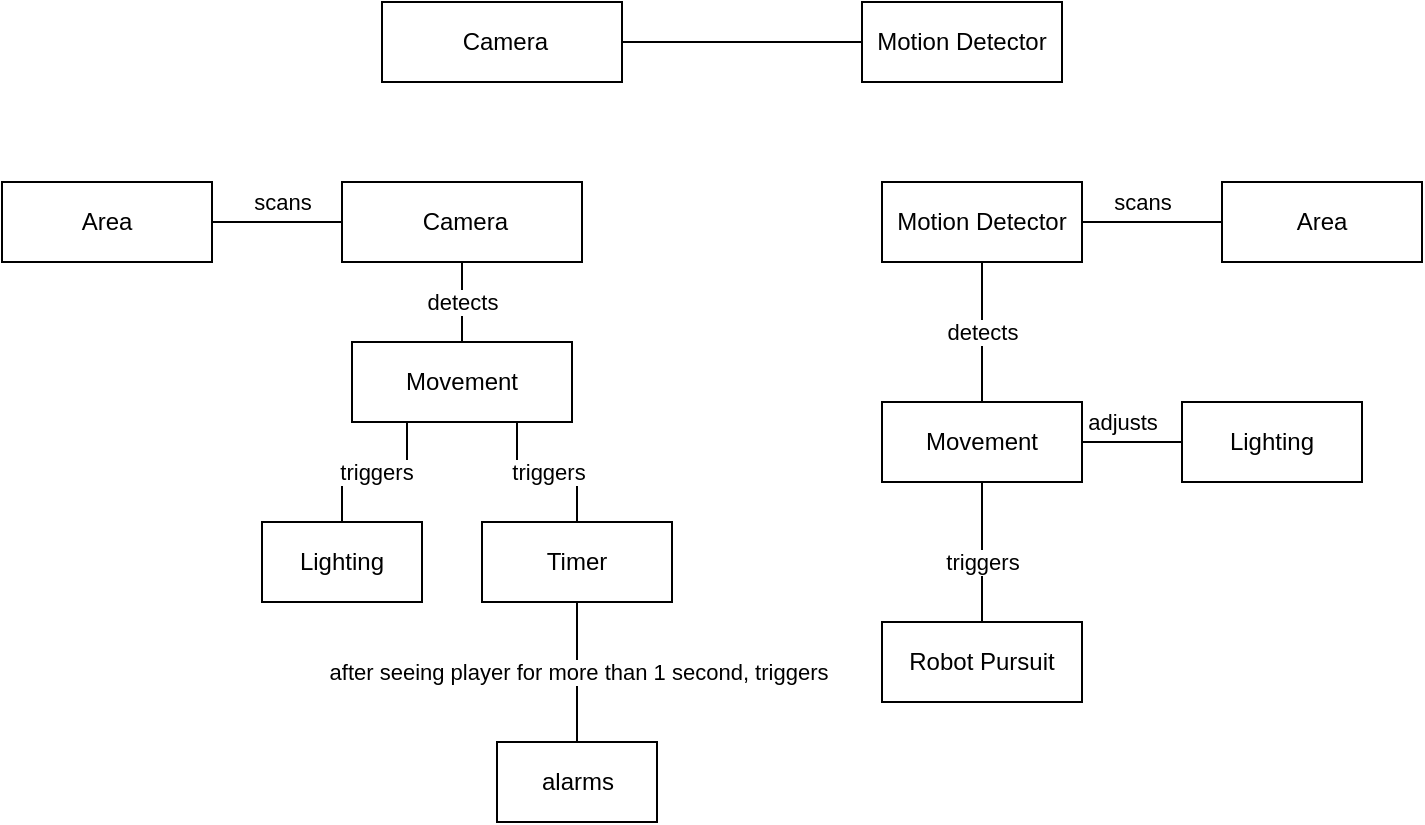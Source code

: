 <mxfile version="15.7.3" type="github">
  <diagram id="AEDi9TwQ1VaAHmFlA1zu" name="Page-1">
    <mxGraphModel dx="1422" dy="737" grid="1" gridSize="10" guides="1" tooltips="1" connect="1" arrows="1" fold="1" page="1" pageScale="1" pageWidth="850" pageHeight="1100" math="0" shadow="0">
      <root>
        <mxCell id="0" />
        <mxCell id="1" parent="0" />
        <mxCell id="_6JpONXqSh-gxluHiXGR-3" style="edgeStyle=orthogonalEdgeStyle;rounded=0;orthogonalLoop=1;jettySize=auto;html=1;exitX=1;exitY=0.5;exitDx=0;exitDy=0;endArrow=none;endFill=0;" edge="1" parent="1" source="viAdILlufs-KH7HVGw0T-1" target="_6JpONXqSh-gxluHiXGR-1">
          <mxGeometry relative="1" as="geometry" />
        </mxCell>
        <mxCell id="viAdILlufs-KH7HVGw0T-1" value="&amp;nbsp;Camera" style="rounded=0;whiteSpace=wrap;html=1;" parent="1" vertex="1">
          <mxGeometry x="220" y="150" width="120" height="40" as="geometry" />
        </mxCell>
        <mxCell id="_6JpONXqSh-gxluHiXGR-4" value="detects" style="edgeStyle=orthogonalEdgeStyle;rounded=0;orthogonalLoop=1;jettySize=auto;html=1;exitX=0.5;exitY=1;exitDx=0;exitDy=0;entryX=0.5;entryY=0;entryDx=0;entryDy=0;endArrow=none;endFill=0;" edge="1" parent="1" source="viAdILlufs-KH7HVGw0T-2" target="viAdILlufs-KH7HVGw0T-12">
          <mxGeometry relative="1" as="geometry" />
        </mxCell>
        <mxCell id="_6JpONXqSh-gxluHiXGR-7" value="scans" style="edgeStyle=orthogonalEdgeStyle;rounded=0;orthogonalLoop=1;jettySize=auto;html=1;exitX=1;exitY=0.5;exitDx=0;exitDy=0;entryX=0;entryY=0.5;entryDx=0;entryDy=0;endArrow=none;endFill=0;" edge="1" parent="1" source="viAdILlufs-KH7HVGw0T-2" target="viAdILlufs-KH7HVGw0T-14">
          <mxGeometry x="-0.143" y="10" relative="1" as="geometry">
            <mxPoint as="offset" />
          </mxGeometry>
        </mxCell>
        <mxCell id="viAdILlufs-KH7HVGw0T-2" value="Motion Detector" style="rounded=0;whiteSpace=wrap;html=1;" parent="1" vertex="1">
          <mxGeometry x="470" y="240" width="100" height="40" as="geometry" />
        </mxCell>
        <mxCell id="_6JpONXqSh-gxluHiXGR-9" value="triggers" style="edgeStyle=orthogonalEdgeStyle;rounded=0;orthogonalLoop=1;jettySize=auto;html=1;exitX=0.5;exitY=0;exitDx=0;exitDy=0;entryX=0.25;entryY=1;entryDx=0;entryDy=0;endArrow=none;endFill=0;" edge="1" parent="1" source="viAdILlufs-KH7HVGw0T-9" target="viAdILlufs-KH7HVGw0T-10">
          <mxGeometry relative="1" as="geometry" />
        </mxCell>
        <mxCell id="viAdILlufs-KH7HVGw0T-9" value="Lighting" style="rounded=0;whiteSpace=wrap;html=1;" parent="1" vertex="1">
          <mxGeometry x="160" y="410" width="80" height="40" as="geometry" />
        </mxCell>
        <mxCell id="_6JpONXqSh-gxluHiXGR-11" value="detects" style="edgeStyle=orthogonalEdgeStyle;rounded=0;orthogonalLoop=1;jettySize=auto;html=1;exitX=0.5;exitY=0;exitDx=0;exitDy=0;entryX=0.5;entryY=1;entryDx=0;entryDy=0;endArrow=none;endFill=0;" edge="1" parent="1" source="viAdILlufs-KH7HVGw0T-10" target="_6JpONXqSh-gxluHiXGR-2">
          <mxGeometry relative="1" as="geometry" />
        </mxCell>
        <mxCell id="_6JpONXqSh-gxluHiXGR-13" value="triggers" style="edgeStyle=orthogonalEdgeStyle;rounded=0;orthogonalLoop=1;jettySize=auto;html=1;exitX=0.75;exitY=1;exitDx=0;exitDy=0;entryX=0.5;entryY=0;entryDx=0;entryDy=0;endArrow=none;endFill=0;" edge="1" parent="1" source="viAdILlufs-KH7HVGw0T-10" target="viAdILlufs-KH7HVGw0T-11">
          <mxGeometry relative="1" as="geometry" />
        </mxCell>
        <mxCell id="viAdILlufs-KH7HVGw0T-10" value="Movement" style="rounded=0;whiteSpace=wrap;html=1;" parent="1" vertex="1">
          <mxGeometry x="205" y="320" width="110" height="40" as="geometry" />
        </mxCell>
        <mxCell id="_6JpONXqSh-gxluHiXGR-12" value="after seeing player for more than 1 second, triggers" style="edgeStyle=orthogonalEdgeStyle;rounded=0;orthogonalLoop=1;jettySize=auto;html=1;exitX=0.5;exitY=1;exitDx=0;exitDy=0;entryX=0.5;entryY=0;entryDx=0;entryDy=0;endArrow=none;endFill=0;" edge="1" parent="1" source="viAdILlufs-KH7HVGw0T-11" target="viAdILlufs-KH7HVGw0T-22">
          <mxGeometry relative="1" as="geometry" />
        </mxCell>
        <mxCell id="viAdILlufs-KH7HVGw0T-11" value="Timer" style="rounded=0;whiteSpace=wrap;html=1;" parent="1" vertex="1">
          <mxGeometry x="270" y="410" width="95" height="40" as="geometry" />
        </mxCell>
        <mxCell id="_6JpONXqSh-gxluHiXGR-5" value="adjusts" style="edgeStyle=orthogonalEdgeStyle;rounded=0;orthogonalLoop=1;jettySize=auto;html=1;exitX=1;exitY=0.5;exitDx=0;exitDy=0;entryX=0;entryY=0.5;entryDx=0;entryDy=0;endArrow=none;endFill=0;" edge="1" parent="1" source="viAdILlufs-KH7HVGw0T-12" target="viAdILlufs-KH7HVGw0T-13">
          <mxGeometry x="-0.2" y="10" relative="1" as="geometry">
            <mxPoint as="offset" />
          </mxGeometry>
        </mxCell>
        <mxCell id="viAdILlufs-KH7HVGw0T-12" value="Movement" style="rounded=0;whiteSpace=wrap;html=1;" parent="1" vertex="1">
          <mxGeometry x="470" y="350" width="100" height="40" as="geometry" />
        </mxCell>
        <mxCell id="viAdILlufs-KH7HVGw0T-13" value="Lighting" style="rounded=0;whiteSpace=wrap;html=1;" parent="1" vertex="1">
          <mxGeometry x="620" y="350" width="90" height="40" as="geometry" />
        </mxCell>
        <mxCell id="viAdILlufs-KH7HVGw0T-14" value="Area" style="rounded=0;whiteSpace=wrap;html=1;" parent="1" vertex="1">
          <mxGeometry x="640" y="240" width="100" height="40" as="geometry" />
        </mxCell>
        <mxCell id="_6JpONXqSh-gxluHiXGR-8" value="scans" style="edgeStyle=orthogonalEdgeStyle;rounded=0;orthogonalLoop=1;jettySize=auto;html=1;exitX=1;exitY=0.5;exitDx=0;exitDy=0;entryX=0;entryY=0.5;entryDx=0;entryDy=0;endArrow=none;endFill=0;" edge="1" parent="1" source="viAdILlufs-KH7HVGw0T-15" target="_6JpONXqSh-gxluHiXGR-2">
          <mxGeometry x="0.077" y="10" relative="1" as="geometry">
            <mxPoint as="offset" />
          </mxGeometry>
        </mxCell>
        <mxCell id="viAdILlufs-KH7HVGw0T-15" value="Area" style="rounded=0;whiteSpace=wrap;html=1;" parent="1" vertex="1">
          <mxGeometry x="30" y="240" width="105" height="40" as="geometry" />
        </mxCell>
        <mxCell id="viAdILlufs-KH7HVGw0T-22" value="alarms" style="rounded=0;whiteSpace=wrap;html=1;" parent="1" vertex="1">
          <mxGeometry x="277.5" y="520" width="80" height="40" as="geometry" />
        </mxCell>
        <mxCell id="_6JpONXqSh-gxluHiXGR-6" value="triggers" style="edgeStyle=orthogonalEdgeStyle;rounded=0;orthogonalLoop=1;jettySize=auto;html=1;exitX=0.5;exitY=0;exitDx=0;exitDy=0;entryX=0.5;entryY=1;entryDx=0;entryDy=0;endArrow=none;endFill=0;" edge="1" parent="1" source="viAdILlufs-KH7HVGw0T-24" target="viAdILlufs-KH7HVGw0T-12">
          <mxGeometry x="-0.143" relative="1" as="geometry">
            <mxPoint as="offset" />
          </mxGeometry>
        </mxCell>
        <mxCell id="viAdILlufs-KH7HVGw0T-24" value="Robot Pursuit" style="rounded=0;whiteSpace=wrap;html=1;" parent="1" vertex="1">
          <mxGeometry x="470" y="460" width="100" height="40" as="geometry" />
        </mxCell>
        <mxCell id="_6JpONXqSh-gxluHiXGR-1" value="Motion Detector" style="rounded=0;whiteSpace=wrap;html=1;" vertex="1" parent="1">
          <mxGeometry x="460" y="150" width="100" height="40" as="geometry" />
        </mxCell>
        <mxCell id="_6JpONXqSh-gxluHiXGR-2" value="&amp;nbsp;Camera" style="rounded=0;whiteSpace=wrap;html=1;" vertex="1" parent="1">
          <mxGeometry x="200" y="240" width="120" height="40" as="geometry" />
        </mxCell>
      </root>
    </mxGraphModel>
  </diagram>
</mxfile>
